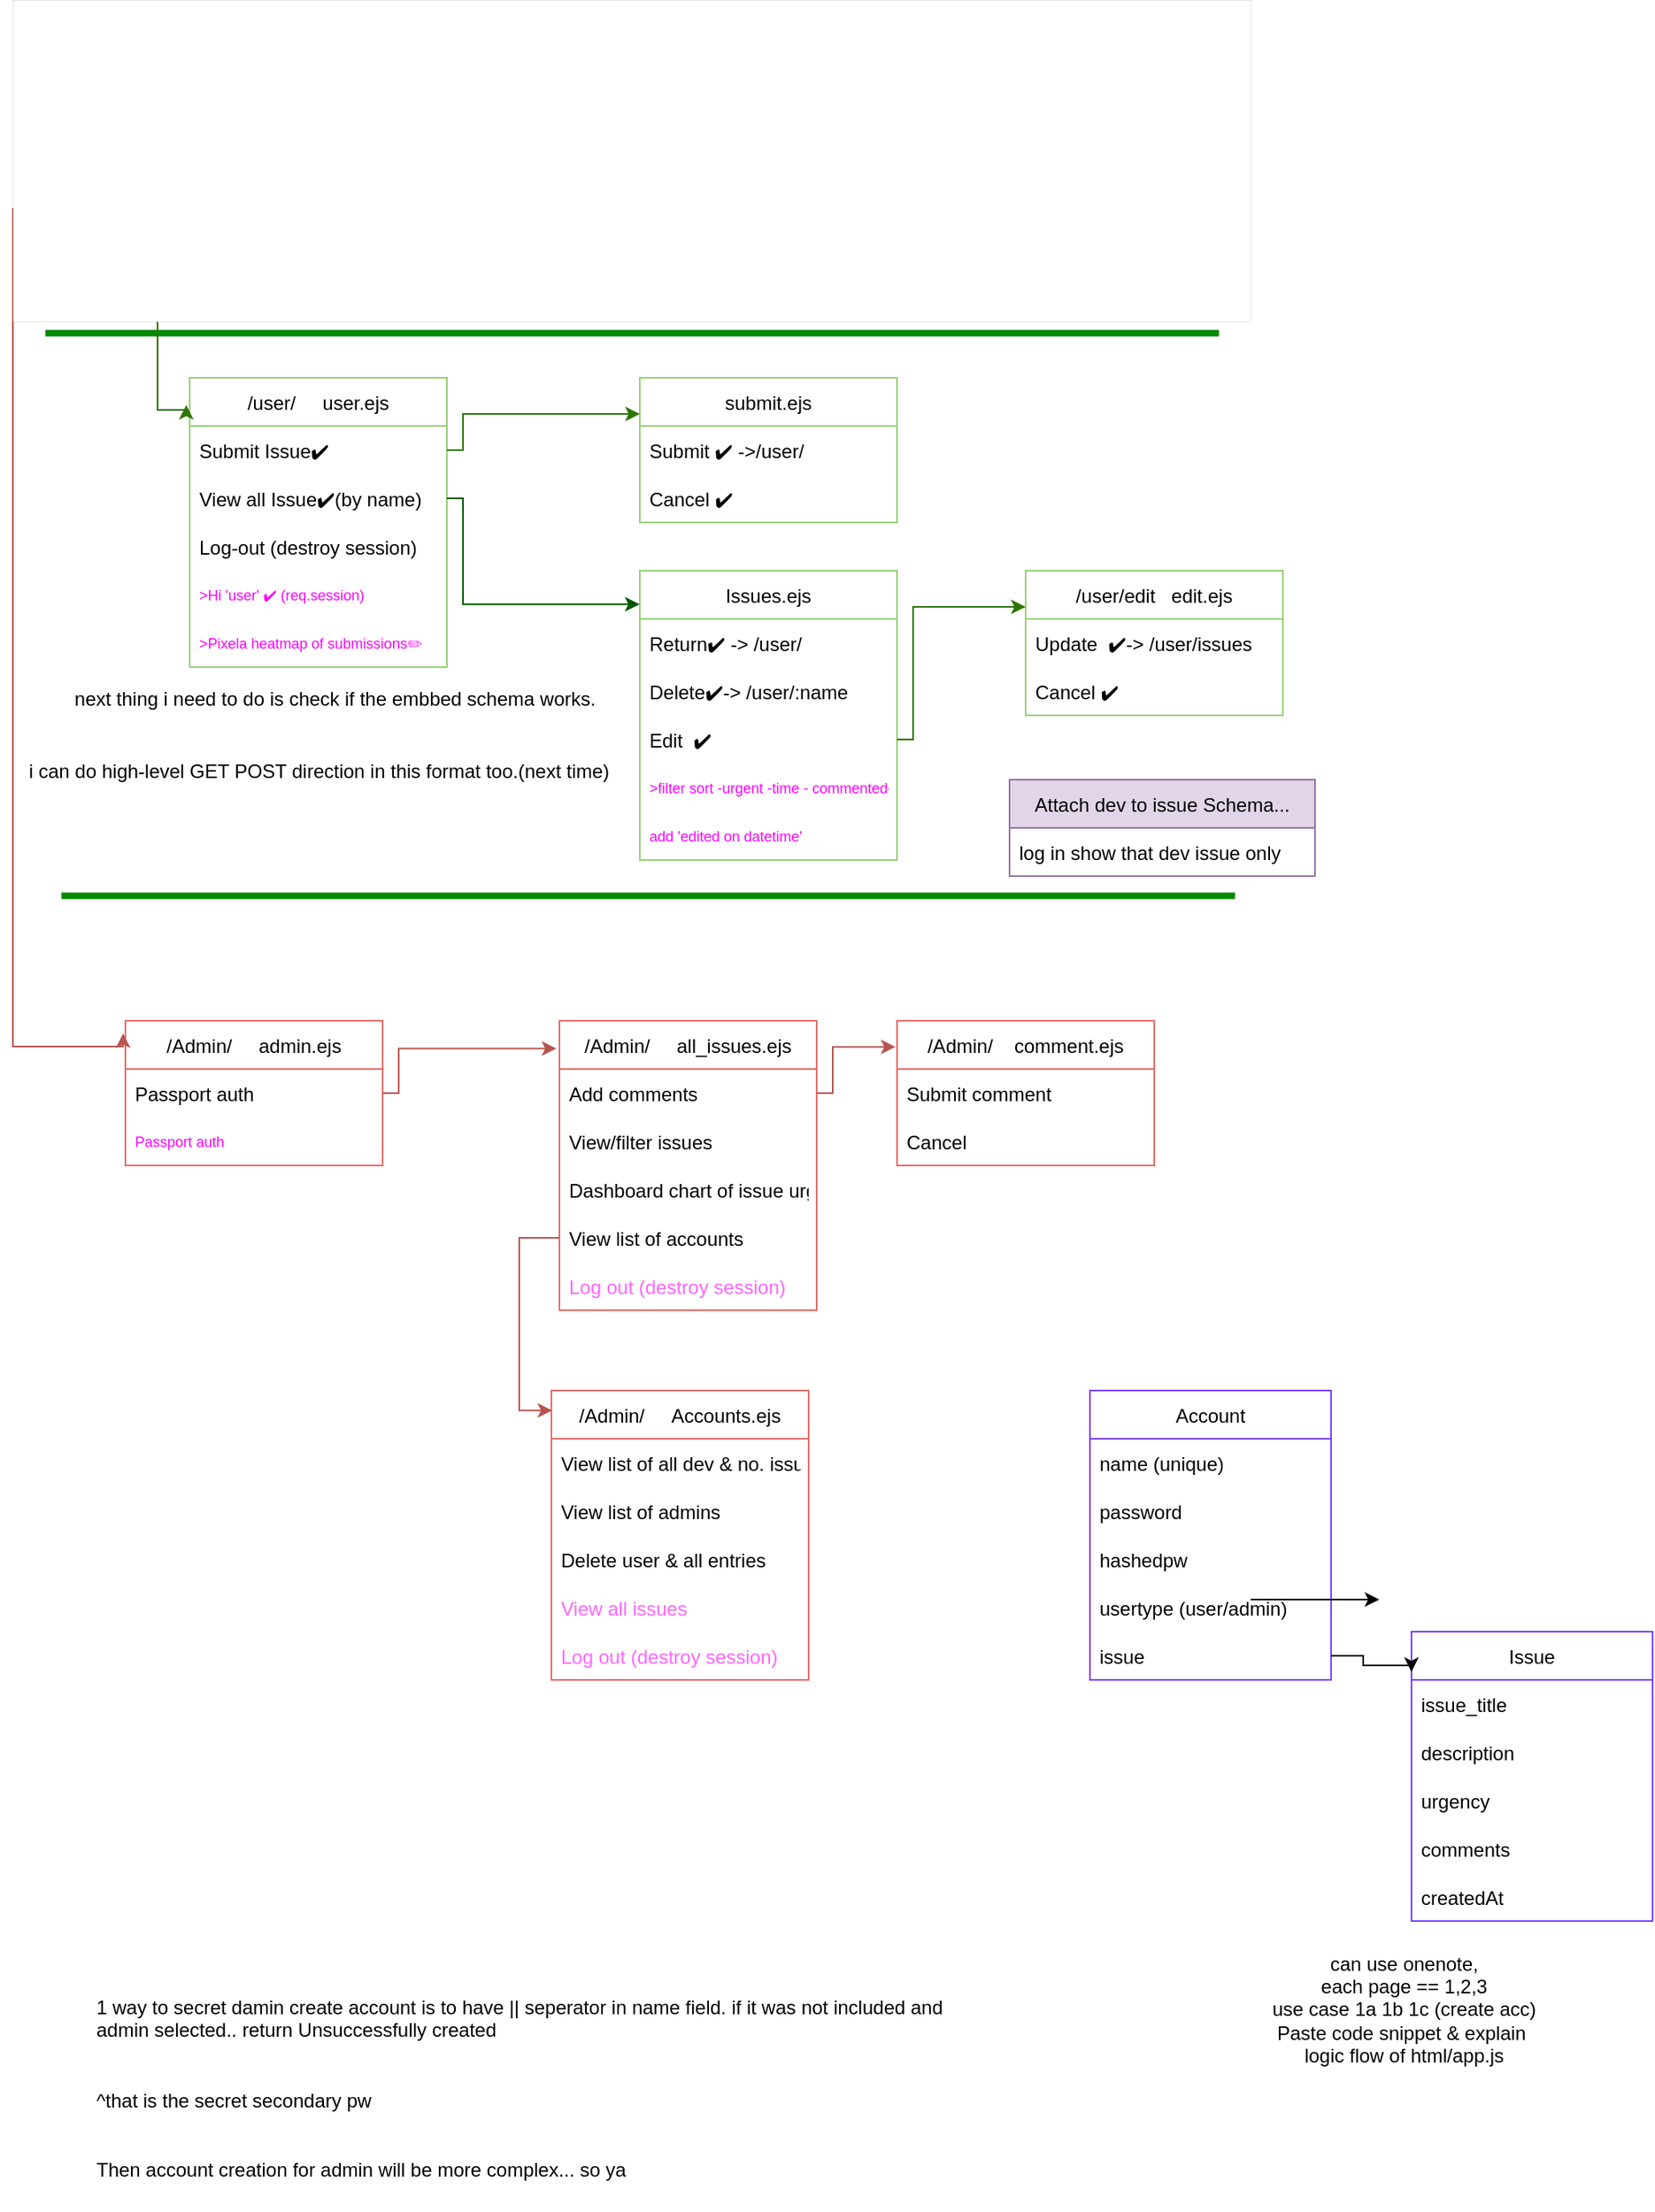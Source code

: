 <mxfile version="20.3.0" type="device"><diagram id="R2lEEEUBdFMjLlhIrx00" name="Page-1"><mxGraphModel dx="782" dy="577" grid="1" gridSize="10" guides="1" tooltips="1" connect="1" arrows="1" fold="1" page="1" pageScale="1" pageWidth="850" pageHeight="1100" math="0" shadow="0" extFonts="Permanent Marker^https://fonts.googleapis.com/css?family=Permanent+Marker"><root><mxCell id="0"/><mxCell id="1" parent="0"/><mxCell id="tC7iJIBW1x3KB_zGFb9R-15" value="" style="rounded=0;whiteSpace=wrap;html=1;strokeColor=#005700;fillColor=#008a00;fontColor=#ffffff;strokeWidth=0;fontSize=6;" parent="1" vertex="1"><mxGeometry x="30" y="290" width="730" height="4" as="geometry"/></mxCell><mxCell id="RmgINZtbn3nUXjw1pn9w-1" value="login.ejs" style="swimlane;fontStyle=0;childLayout=stackLayout;horizontal=1;startSize=30;horizontalStack=0;resizeParent=1;resizeParentMax=0;resizeLast=0;collapsible=1;marginBottom=0;strokeColor=#7B42FF;" parent="1" vertex="1"><mxGeometry x="120" y="140" width="140" height="120" as="geometry"/></mxCell><mxCell id="RmgINZtbn3nUXjw1pn9w-3" value="create account ✔️" style="text;strokeColor=none;fillColor=none;align=left;verticalAlign=middle;spacingLeft=4;spacingRight=4;overflow=hidden;points=[[0,0.5],[1,0.5]];portConstraint=eastwest;rotatable=0;" parent="RmgINZtbn3nUXjw1pn9w-1" vertex="1"><mxGeometry y="30" width="140" height="30" as="geometry"/></mxCell><mxCell id="RmgINZtbn3nUXjw1pn9w-2" value="log in ✔️" style="text;strokeColor=none;fillColor=none;align=left;verticalAlign=middle;spacingLeft=4;spacingRight=4;overflow=hidden;points=[[0,0.5],[1,0.5]];portConstraint=eastwest;rotatable=0;" parent="RmgINZtbn3nUXjw1pn9w-1" vertex="1"><mxGeometry y="60" width="140" height="30" as="geometry"/></mxCell><mxCell id="RmgINZtbn3nUXjw1pn9w-4" value="log in fail ✔️ (msg)" style="text;strokeColor=none;fillColor=none;align=left;verticalAlign=middle;spacingLeft=4;spacingRight=4;overflow=hidden;points=[[0,0.5],[1,0.5]];portConstraint=eastwest;rotatable=0;" parent="RmgINZtbn3nUXjw1pn9w-1" vertex="1"><mxGeometry y="90" width="140" height="30" as="geometry"/></mxCell><mxCell id="RmgINZtbn3nUXjw1pn9w-5" value="create.ejs" style="swimlane;fontStyle=0;childLayout=stackLayout;horizontal=1;startSize=30;horizontalStack=0;resizeParent=1;resizeParentMax=0;resizeLast=0;collapsible=1;marginBottom=0;strokeColor=#7B42FF;" parent="1" vertex="1"><mxGeometry x="400" y="140" width="150" height="90" as="geometry"/></mxCell><mxCell id="RmgINZtbn3nUXjw1pn9w-6" value="fail✔️ - user alr exist" style="text;strokeColor=none;fillColor=none;align=left;verticalAlign=middle;spacingLeft=4;spacingRight=4;overflow=hidden;points=[[0,0.5],[1,0.5]];portConstraint=eastwest;rotatable=0;" parent="RmgINZtbn3nUXjw1pn9w-5" vertex="1"><mxGeometry y="30" width="150" height="30" as="geometry"/></mxCell><mxCell id="RmgINZtbn3nUXjw1pn9w-7" value="success ✔️" style="text;strokeColor=none;fillColor=none;align=left;verticalAlign=middle;spacingLeft=4;spacingRight=4;overflow=hidden;points=[[0,0.5],[1,0.5]];portConstraint=eastwest;rotatable=0;" parent="RmgINZtbn3nUXjw1pn9w-5" vertex="1"><mxGeometry y="60" width="150" height="30" as="geometry"/></mxCell><mxCell id="tC7iJIBW1x3KB_zGFb9R-1" value="/user/     user.ejs" style="swimlane;fontStyle=0;childLayout=stackLayout;horizontal=1;startSize=30;horizontalStack=0;resizeParent=1;resizeParentMax=0;resizeLast=0;collapsible=1;marginBottom=0;strokeColor=#97D077;" parent="1" vertex="1"><mxGeometry x="120" y="320" width="160" height="180" as="geometry"/></mxCell><mxCell id="tC7iJIBW1x3KB_zGFb9R-2" value="Submit Issue✔️" style="text;strokeColor=none;fillColor=none;align=left;verticalAlign=middle;spacingLeft=4;spacingRight=4;overflow=hidden;points=[[0,0.5],[1,0.5]];portConstraint=eastwest;rotatable=0;" parent="tC7iJIBW1x3KB_zGFb9R-1" vertex="1"><mxGeometry y="30" width="160" height="30" as="geometry"/></mxCell><mxCell id="tC7iJIBW1x3KB_zGFb9R-3" value="View all Issue✔️(by name)" style="text;strokeColor=none;fillColor=none;align=left;verticalAlign=middle;spacingLeft=4;spacingRight=4;overflow=hidden;points=[[0,0.5],[1,0.5]];portConstraint=eastwest;rotatable=0;" parent="tC7iJIBW1x3KB_zGFb9R-1" vertex="1"><mxGeometry y="60" width="160" height="30" as="geometry"/></mxCell><mxCell id="TCaod2S4drf3T9YQZfyP-1" value="Log-out (destroy session)" style="text;strokeColor=none;fillColor=none;align=left;verticalAlign=middle;spacingLeft=4;spacingRight=4;overflow=hidden;points=[[0,0.5],[1,0.5]];portConstraint=eastwest;rotatable=0;" parent="tC7iJIBW1x3KB_zGFb9R-1" vertex="1"><mxGeometry y="90" width="160" height="30" as="geometry"/></mxCell><mxCell id="z8o4dJlNFnEQMntp5vHC-10" value="&gt;Hi 'user' ✔️ (req.session)" style="text;strokeColor=none;fillColor=none;align=left;verticalAlign=middle;spacingLeft=4;spacingRight=4;overflow=hidden;points=[[0,0.5],[1,0.5]];portConstraint=eastwest;rotatable=0;fontSize=9;fontColor=#FF00FF;" parent="tC7iJIBW1x3KB_zGFb9R-1" vertex="1"><mxGeometry y="120" width="160" height="30" as="geometry"/></mxCell><mxCell id="tC7iJIBW1x3KB_zGFb9R-17" value="&gt;Pixela heatmap of submissions✏️" style="text;strokeColor=none;fillColor=none;align=left;verticalAlign=middle;spacingLeft=4;spacingRight=4;overflow=hidden;points=[[0,0.5],[1,0.5]];portConstraint=eastwest;rotatable=0;fontSize=9;fontColor=#FF00FF;" parent="tC7iJIBW1x3KB_zGFb9R-1" vertex="1"><mxGeometry y="150" width="160" height="30" as="geometry"/></mxCell><mxCell id="tC7iJIBW1x3KB_zGFb9R-11" style="edgeStyle=orthogonalEdgeStyle;rounded=0;orthogonalLoop=1;jettySize=auto;html=1;entryX=1;entryY=0.5;entryDx=0;entryDy=0;fontColor=#7B42FF;fillColor=#dae8fc;strokeColor=#6c8ebf;" parent="1" source="RmgINZtbn3nUXjw1pn9w-7" target="RmgINZtbn3nUXjw1pn9w-2" edge="1"><mxGeometry relative="1" as="geometry"/></mxCell><mxCell id="tC7iJIBW1x3KB_zGFb9R-13" style="edgeStyle=orthogonalEdgeStyle;rounded=0;orthogonalLoop=1;jettySize=auto;html=1;entryX=0;entryY=0.25;entryDx=0;entryDy=0;fontColor=#7B42FF;fillColor=#dae8fc;strokeColor=#6c8ebf;" parent="1" source="RmgINZtbn3nUXjw1pn9w-3" target="RmgINZtbn3nUXjw1pn9w-5" edge="1"><mxGeometry relative="1" as="geometry"><Array as="points"><mxPoint x="260" y="185"/><mxPoint x="260" y="163"/></Array></mxGeometry></mxCell><mxCell id="tC7iJIBW1x3KB_zGFb9R-14" style="edgeStyle=orthogonalEdgeStyle;rounded=0;orthogonalLoop=1;jettySize=auto;html=1;entryX=-0.013;entryY=0.094;entryDx=0;entryDy=0;entryPerimeter=0;fontColor=#7B42FF;fillColor=#60a917;strokeColor=#2D7600;" parent="1" source="RmgINZtbn3nUXjw1pn9w-2" target="tC7iJIBW1x3KB_zGFb9R-1" edge="1"><mxGeometry relative="1" as="geometry"><Array as="points"><mxPoint x="100" y="215"/><mxPoint x="100" y="340"/><mxPoint x="118" y="340"/></Array></mxGeometry></mxCell><mxCell id="tC7iJIBW1x3KB_zGFb9R-27" value="submit.ejs" style="swimlane;fontStyle=0;childLayout=stackLayout;horizontal=1;startSize=30;horizontalStack=0;resizeParent=1;resizeParentMax=0;resizeLast=0;collapsible=1;marginBottom=0;strokeColor=#97D077;" parent="1" vertex="1"><mxGeometry x="400" y="320" width="160" height="90" as="geometry"/></mxCell><mxCell id="tC7iJIBW1x3KB_zGFb9R-28" value="Submit ✔️ -&gt;/user/" style="text;strokeColor=none;fillColor=none;align=left;verticalAlign=middle;spacingLeft=4;spacingRight=4;overflow=hidden;points=[[0,0.5],[1,0.5]];portConstraint=eastwest;rotatable=0;" parent="tC7iJIBW1x3KB_zGFb9R-27" vertex="1"><mxGeometry y="30" width="160" height="30" as="geometry"/></mxCell><mxCell id="tC7iJIBW1x3KB_zGFb9R-29" value="Cancel ✔️" style="text;strokeColor=none;fillColor=none;align=left;verticalAlign=middle;spacingLeft=4;spacingRight=4;overflow=hidden;points=[[0,0.5],[1,0.5]];portConstraint=eastwest;rotatable=0;" parent="tC7iJIBW1x3KB_zGFb9R-27" vertex="1"><mxGeometry y="60" width="160" height="30" as="geometry"/></mxCell><mxCell id="tC7iJIBW1x3KB_zGFb9R-32" style="edgeStyle=orthogonalEdgeStyle;rounded=0;orthogonalLoop=1;jettySize=auto;html=1;entryX=0;entryY=0.25;entryDx=0;entryDy=0;fontSize=9;fontColor=#FF00FF;fillColor=#60a917;strokeColor=#2D7600;" parent="1" source="tC7iJIBW1x3KB_zGFb9R-2" target="tC7iJIBW1x3KB_zGFb9R-27" edge="1"><mxGeometry relative="1" as="geometry"><Array as="points"><mxPoint x="290" y="365"/><mxPoint x="290" y="343"/></Array></mxGeometry></mxCell><mxCell id="tC7iJIBW1x3KB_zGFb9R-33" value="Issues.ejs" style="swimlane;fontStyle=0;childLayout=stackLayout;horizontal=1;startSize=30;horizontalStack=0;resizeParent=1;resizeParentMax=0;resizeLast=0;collapsible=1;marginBottom=0;strokeColor=#97D077;" parent="1" vertex="1"><mxGeometry x="400" y="440" width="160" height="180" as="geometry"/></mxCell><mxCell id="tC7iJIBW1x3KB_zGFb9R-34" value="Return✔️ -&gt; /user/" style="text;strokeColor=none;fillColor=none;align=left;verticalAlign=middle;spacingLeft=4;spacingRight=4;overflow=hidden;points=[[0,0.5],[1,0.5]];portConstraint=eastwest;rotatable=0;" parent="tC7iJIBW1x3KB_zGFb9R-33" vertex="1"><mxGeometry y="30" width="160" height="30" as="geometry"/></mxCell><mxCell id="tC7iJIBW1x3KB_zGFb9R-35" value="Delete✔️-&gt; /user/:name" style="text;strokeColor=none;fillColor=none;align=left;verticalAlign=middle;spacingLeft=4;spacingRight=4;overflow=hidden;points=[[0,0.5],[1,0.5]];portConstraint=eastwest;rotatable=0;" parent="tC7iJIBW1x3KB_zGFb9R-33" vertex="1"><mxGeometry y="60" width="160" height="30" as="geometry"/></mxCell><mxCell id="tC7iJIBW1x3KB_zGFb9R-44" value="Edit  ✔️" style="text;strokeColor=none;fillColor=none;align=left;verticalAlign=middle;spacingLeft=4;spacingRight=4;overflow=hidden;points=[[0,0.5],[1,0.5]];portConstraint=eastwest;rotatable=0;" parent="tC7iJIBW1x3KB_zGFb9R-33" vertex="1"><mxGeometry y="90" width="160" height="30" as="geometry"/></mxCell><mxCell id="tC7iJIBW1x3KB_zGFb9R-37" value="&gt;filter sort -urgent -time - commented-" style="text;strokeColor=none;fillColor=none;align=left;verticalAlign=middle;spacingLeft=4;spacingRight=4;overflow=hidden;points=[[0,0.5],[1,0.5]];portConstraint=eastwest;rotatable=0;fontSize=9;fontColor=#FF00FF;" parent="tC7iJIBW1x3KB_zGFb9R-33" vertex="1"><mxGeometry y="120" width="160" height="30" as="geometry"/></mxCell><mxCell id="LRPgW-1NyukEzgB5AZ6o-1" value="add 'edited on datetime'" style="text;strokeColor=none;fillColor=none;align=left;verticalAlign=middle;spacingLeft=4;spacingRight=4;overflow=hidden;points=[[0,0.5],[1,0.5]];portConstraint=eastwest;rotatable=0;fontSize=9;fontColor=#FF00FF;" parent="tC7iJIBW1x3KB_zGFb9R-33" vertex="1"><mxGeometry y="150" width="160" height="30" as="geometry"/></mxCell><mxCell id="tC7iJIBW1x3KB_zGFb9R-45" value="/Admin/     admin.ejs" style="swimlane;fontStyle=0;childLayout=stackLayout;horizontal=1;startSize=30;horizontalStack=0;resizeParent=1;resizeParentMax=0;resizeLast=0;collapsible=1;marginBottom=0;strokeColor=#EA6B66;" parent="1" vertex="1"><mxGeometry x="80" y="720" width="160" height="90" as="geometry"/></mxCell><mxCell id="rnIIQgCYvw1wxwPWGgZv-8" value="Passport auth" style="text;strokeColor=none;fillColor=none;align=left;verticalAlign=middle;spacingLeft=4;spacingRight=4;overflow=hidden;points=[[0,0.5],[1,0.5]];portConstraint=eastwest;rotatable=0;" parent="tC7iJIBW1x3KB_zGFb9R-45" vertex="1"><mxGeometry y="30" width="160" height="30" as="geometry"/></mxCell><mxCell id="z8o4dJlNFnEQMntp5vHC-25" value="Passport auth" style="text;strokeColor=none;fillColor=none;align=left;verticalAlign=middle;spacingLeft=4;spacingRight=4;overflow=hidden;points=[[0,0.5],[1,0.5]];portConstraint=eastwest;rotatable=0;fontSize=9;fontColor=#FF00FF;" parent="tC7iJIBW1x3KB_zGFb9R-45" vertex="1"><mxGeometry y="60" width="160" height="30" as="geometry"/></mxCell><mxCell id="tC7iJIBW1x3KB_zGFb9R-59" value="/user/edit   edit.ejs" style="swimlane;fontStyle=0;childLayout=stackLayout;horizontal=1;startSize=30;horizontalStack=0;resizeParent=1;resizeParentMax=0;resizeLast=0;collapsible=1;marginBottom=0;strokeColor=#97D077;" parent="1" vertex="1"><mxGeometry x="640" y="440" width="160" height="90" as="geometry"/></mxCell><mxCell id="tC7iJIBW1x3KB_zGFb9R-60" value="Update  ✔️-&gt; /user/issues" style="text;strokeColor=none;fillColor=none;align=left;verticalAlign=middle;spacingLeft=4;spacingRight=4;overflow=hidden;points=[[0,0.5],[1,0.5]];portConstraint=eastwest;rotatable=0;" parent="tC7iJIBW1x3KB_zGFb9R-59" vertex="1"><mxGeometry y="30" width="160" height="30" as="geometry"/></mxCell><mxCell id="tC7iJIBW1x3KB_zGFb9R-61" value="Cancel ✔️" style="text;strokeColor=none;fillColor=none;align=left;verticalAlign=middle;spacingLeft=4;spacingRight=4;overflow=hidden;points=[[0,0.5],[1,0.5]];portConstraint=eastwest;rotatable=0;" parent="tC7iJIBW1x3KB_zGFb9R-59" vertex="1"><mxGeometry y="60" width="160" height="30" as="geometry"/></mxCell><mxCell id="tC7iJIBW1x3KB_zGFb9R-64" value="" style="edgeStyle=orthogonalEdgeStyle;rounded=0;orthogonalLoop=1;jettySize=auto;html=1;fontSize=9;fontColor=#FF00FF;entryX=0;entryY=0.25;entryDx=0;entryDy=0;fillColor=#60a917;strokeColor=#2D7600;" parent="1" source="tC7iJIBW1x3KB_zGFb9R-44" target="tC7iJIBW1x3KB_zGFb9R-59" edge="1"><mxGeometry relative="1" as="geometry"><Array as="points"><mxPoint x="570" y="545"/><mxPoint x="570" y="463"/></Array></mxGeometry></mxCell><mxCell id="tC7iJIBW1x3KB_zGFb9R-67" value="" style="rounded=0;whiteSpace=wrap;html=1;strokeColor=#005700;fillColor=#008a00;fontColor=#ffffff;strokeWidth=0;fontSize=6;" parent="1" vertex="1"><mxGeometry x="40" y="640" width="730" height="4" as="geometry"/></mxCell><mxCell id="tC7iJIBW1x3KB_zGFb9R-68" value="Account" style="swimlane;fontStyle=0;childLayout=stackLayout;horizontal=1;startSize=30;horizontalStack=0;resizeParent=1;resizeParentMax=0;resizeLast=0;collapsible=1;marginBottom=0;strokeColor=#7B42FF;" parent="1" vertex="1"><mxGeometry x="680" y="950" width="150" height="180" as="geometry"/></mxCell><mxCell id="tC7iJIBW1x3KB_zGFb9R-69" value="name (unique)" style="text;strokeColor=none;fillColor=none;align=left;verticalAlign=middle;spacingLeft=4;spacingRight=4;overflow=hidden;points=[[0,0.5],[1,0.5]];portConstraint=eastwest;rotatable=0;" parent="tC7iJIBW1x3KB_zGFb9R-68" vertex="1"><mxGeometry y="30" width="150" height="30" as="geometry"/></mxCell><mxCell id="tC7iJIBW1x3KB_zGFb9R-70" value="password" style="text;strokeColor=none;fillColor=none;align=left;verticalAlign=middle;spacingLeft=4;spacingRight=4;overflow=hidden;points=[[0,0.5],[1,0.5]];portConstraint=eastwest;rotatable=0;" parent="tC7iJIBW1x3KB_zGFb9R-68" vertex="1"><mxGeometry y="60" width="150" height="30" as="geometry"/></mxCell><mxCell id="tC7iJIBW1x3KB_zGFb9R-74" value="hashedpw" style="text;strokeColor=none;fillColor=none;align=left;verticalAlign=middle;spacingLeft=4;spacingRight=4;overflow=hidden;points=[[0,0.5],[1,0.5]];portConstraint=eastwest;rotatable=0;" parent="tC7iJIBW1x3KB_zGFb9R-68" vertex="1"><mxGeometry y="90" width="150" height="30" as="geometry"/></mxCell><mxCell id="tC7iJIBW1x3KB_zGFb9R-75" value="usertype (user/admin)" style="text;strokeColor=none;fillColor=none;align=left;verticalAlign=middle;spacingLeft=4;spacingRight=4;overflow=hidden;points=[[0,0.5],[1,0.5]];portConstraint=eastwest;rotatable=0;" parent="tC7iJIBW1x3KB_zGFb9R-68" vertex="1"><mxGeometry y="120" width="150" height="30" as="geometry"/></mxCell><mxCell id="tC7iJIBW1x3KB_zGFb9R-76" value="issue" style="text;strokeColor=none;fillColor=none;align=left;verticalAlign=middle;spacingLeft=4;spacingRight=4;overflow=hidden;points=[[0,0.5],[1,0.5]];portConstraint=eastwest;rotatable=0;" parent="tC7iJIBW1x3KB_zGFb9R-68" vertex="1"><mxGeometry y="150" width="150" height="30" as="geometry"/></mxCell><mxCell id="tC7iJIBW1x3KB_zGFb9R-77" value="Issue" style="swimlane;fontStyle=0;childLayout=stackLayout;horizontal=1;startSize=30;horizontalStack=0;resizeParent=1;resizeParentMax=0;resizeLast=0;collapsible=1;marginBottom=0;strokeColor=#7B42FF;" parent="1" vertex="1"><mxGeometry x="880" y="1100" width="150" height="180" as="geometry"/></mxCell><mxCell id="tC7iJIBW1x3KB_zGFb9R-78" value="issue_title" style="text;strokeColor=none;fillColor=none;align=left;verticalAlign=middle;spacingLeft=4;spacingRight=4;overflow=hidden;points=[[0,0.5],[1,0.5]];portConstraint=eastwest;rotatable=0;" parent="tC7iJIBW1x3KB_zGFb9R-77" vertex="1"><mxGeometry y="30" width="150" height="30" as="geometry"/></mxCell><mxCell id="tC7iJIBW1x3KB_zGFb9R-79" value="description" style="text;strokeColor=none;fillColor=none;align=left;verticalAlign=middle;spacingLeft=4;spacingRight=4;overflow=hidden;points=[[0,0.5],[1,0.5]];portConstraint=eastwest;rotatable=0;" parent="tC7iJIBW1x3KB_zGFb9R-77" vertex="1"><mxGeometry y="60" width="150" height="30" as="geometry"/></mxCell><mxCell id="tC7iJIBW1x3KB_zGFb9R-80" value="urgency" style="text;strokeColor=none;fillColor=none;align=left;verticalAlign=middle;spacingLeft=4;spacingRight=4;overflow=hidden;points=[[0,0.5],[1,0.5]];portConstraint=eastwest;rotatable=0;" parent="tC7iJIBW1x3KB_zGFb9R-77" vertex="1"><mxGeometry y="90" width="150" height="30" as="geometry"/></mxCell><mxCell id="tC7iJIBW1x3KB_zGFb9R-81" value="comments" style="text;strokeColor=none;fillColor=none;align=left;verticalAlign=middle;spacingLeft=4;spacingRight=4;overflow=hidden;points=[[0,0.5],[1,0.5]];portConstraint=eastwest;rotatable=0;" parent="tC7iJIBW1x3KB_zGFb9R-77" vertex="1"><mxGeometry y="120" width="150" height="30" as="geometry"/></mxCell><mxCell id="EhKgguKLFE1bhmALet7a-1" value="createdAt" style="text;strokeColor=none;fillColor=none;align=left;verticalAlign=middle;spacingLeft=4;spacingRight=4;overflow=hidden;points=[[0,0.5],[1,0.5]];portConstraint=eastwest;rotatable=0;" parent="tC7iJIBW1x3KB_zGFb9R-77" vertex="1"><mxGeometry y="150" width="150" height="30" as="geometry"/></mxCell><mxCell id="q0xPs9R4kizhFeFIL8ur-2" style="edgeStyle=orthogonalEdgeStyle;rounded=0;orthogonalLoop=1;jettySize=auto;html=1;entryX=0;entryY=0.139;entryDx=0;entryDy=0;entryPerimeter=0;" parent="1" source="tC7iJIBW1x3KB_zGFb9R-76" target="tC7iJIBW1x3KB_zGFb9R-77" edge="1"><mxGeometry relative="1" as="geometry"><Array as="points"><mxPoint x="850" y="1115"/><mxPoint x="850" y="1121"/></Array></mxGeometry></mxCell><mxCell id="WzcU-uh11IO7vtdxJM4Q-1" value="next thing i need to do is check if the embbed schema works.&lt;br&gt;" style="text;html=1;align=center;verticalAlign=middle;resizable=0;points=[];autosize=1;strokeColor=none;fillColor=none;" parent="1" vertex="1"><mxGeometry x="35" y="505" width="350" height="30" as="geometry"/></mxCell><mxCell id="RRKRxD79QHrMEUw4RwLn-1" value="i can do high-level GET POST direction in this format too.(next time)" style="text;html=1;align=center;verticalAlign=middle;resizable=0;points=[];autosize=1;strokeColor=none;fillColor=none;" parent="1" vertex="1"><mxGeometry x="10" y="550" width="380" height="30" as="geometry"/></mxCell><mxCell id="yK1lWY-HmFZY7MGuLHwW-1" value="" style="edgeStyle=none;orthogonalLoop=1;jettySize=auto;html=1;rounded=0;" parent="1" edge="1"><mxGeometry width="80" relative="1" as="geometry"><mxPoint x="780" y="1080" as="sourcePoint"/><mxPoint x="860" y="1080" as="targetPoint"/><Array as="points"/></mxGeometry></mxCell><mxCell id="yK1lWY-HmFZY7MGuLHwW-2" value="can use onenote,&lt;br&gt;each page == 1,2,3&lt;br&gt;use case 1a 1b 1c (create acc)&lt;br&gt;Paste code snippet &amp;amp; explain&amp;nbsp;&lt;br&gt;logic flow of html/app.js" style="text;html=1;align=center;verticalAlign=middle;resizable=0;points=[];autosize=1;strokeColor=none;fillColor=none;" parent="1" vertex="1"><mxGeometry x="780" y="1290" width="190" height="90" as="geometry"/></mxCell><mxCell id="z8o4dJlNFnEQMntp5vHC-9" style="edgeStyle=orthogonalEdgeStyle;rounded=0;orthogonalLoop=1;jettySize=auto;html=1;entryX=-0.009;entryY=0.087;entryDx=0;entryDy=0;entryPerimeter=0;fillColor=#f8cecc;strokeColor=#b85450;" parent="1" source="RmgINZtbn3nUXjw1pn9w-2" target="tC7iJIBW1x3KB_zGFb9R-45" edge="1"><mxGeometry relative="1" as="geometry"><Array as="points"><mxPoint x="10" y="215"/><mxPoint x="10" y="736"/></Array></mxGeometry></mxCell><mxCell id="z8o4dJlNFnEQMntp5vHC-1" value="Attach dev to issue Schema..." style="swimlane;fontStyle=0;childLayout=stackLayout;horizontal=1;startSize=30;horizontalStack=0;resizeParent=1;resizeParentMax=0;resizeLast=0;collapsible=1;marginBottom=0;strokeColor=#9673a6;fillColor=#e1d5e7;" parent="1" vertex="1"><mxGeometry x="630" y="570" width="190" height="60" as="geometry"/></mxCell><mxCell id="z8o4dJlNFnEQMntp5vHC-8" value="log in show that dev issue only" style="text;strokeColor=none;fillColor=none;align=left;verticalAlign=middle;spacingLeft=4;spacingRight=4;overflow=hidden;points=[[0,0.5],[1,0.5]];portConstraint=eastwest;rotatable=0;" parent="z8o4dJlNFnEQMntp5vHC-1" vertex="1"><mxGeometry y="30" width="190" height="30" as="geometry"/></mxCell><mxCell id="z8o4dJlNFnEQMntp5vHC-11" value="" style="rounded=0;whiteSpace=wrap;html=1;strokeWidth=0;fontSize=6;fontColor=#7B42FF;" parent="1" vertex="1"><mxGeometry x="10" y="85" width="770" height="200" as="geometry"/></mxCell><mxCell id="z8o4dJlNFnEQMntp5vHC-12" value="/Admin/     Accounts.ejs" style="swimlane;fontStyle=0;childLayout=stackLayout;horizontal=1;startSize=30;horizontalStack=0;resizeParent=1;resizeParentMax=0;resizeLast=0;collapsible=1;marginBottom=0;strokeColor=#EA6B66;" parent="1" vertex="1"><mxGeometry x="345" y="950" width="160" height="180" as="geometry"/></mxCell><mxCell id="z8o4dJlNFnEQMntp5vHC-16" value="View list of all dev &amp; no. issues submitted" style="text;strokeColor=none;fillColor=none;align=left;verticalAlign=middle;spacingLeft=4;spacingRight=4;overflow=hidden;points=[[0,0.5],[1,0.5]];portConstraint=eastwest;rotatable=0;" parent="z8o4dJlNFnEQMntp5vHC-12" vertex="1"><mxGeometry y="30" width="160" height="30" as="geometry"/></mxCell><mxCell id="z8o4dJlNFnEQMntp5vHC-17" value="View list of admins" style="text;strokeColor=none;fillColor=none;align=left;verticalAlign=middle;spacingLeft=4;spacingRight=4;overflow=hidden;points=[[0,0.5],[1,0.5]];portConstraint=eastwest;rotatable=0;" parent="z8o4dJlNFnEQMntp5vHC-12" vertex="1"><mxGeometry y="60" width="160" height="30" as="geometry"/></mxCell><mxCell id="rnIIQgCYvw1wxwPWGgZv-7" value="Delete user &amp; all entries" style="text;strokeColor=none;fillColor=none;align=left;verticalAlign=middle;spacingLeft=4;spacingRight=4;overflow=hidden;points=[[0,0.5],[1,0.5]];portConstraint=eastwest;rotatable=0;" parent="z8o4dJlNFnEQMntp5vHC-12" vertex="1"><mxGeometry y="90" width="160" height="30" as="geometry"/></mxCell><mxCell id="rnIIQgCYvw1wxwPWGgZv-13" value="View all issues" style="text;strokeColor=none;fillColor=none;align=left;verticalAlign=middle;spacingLeft=4;spacingRight=4;overflow=hidden;points=[[0,0.5],[1,0.5]];portConstraint=eastwest;rotatable=0;fontColor=#FF66FF;" parent="z8o4dJlNFnEQMntp5vHC-12" vertex="1"><mxGeometry y="120" width="160" height="30" as="geometry"/></mxCell><mxCell id="rnIIQgCYvw1wxwPWGgZv-15" value="Log out (destroy session)" style="text;strokeColor=none;fillColor=none;align=left;verticalAlign=middle;spacingLeft=4;spacingRight=4;overflow=hidden;points=[[0,0.5],[1,0.5]];portConstraint=eastwest;rotatable=0;fontColor=#FF66FF;" parent="z8o4dJlNFnEQMntp5vHC-12" vertex="1"><mxGeometry y="150" width="160" height="30" as="geometry"/></mxCell><mxCell id="rnIIQgCYvw1wxwPWGgZv-1" value="/Admin/     all_issues.ejs" style="swimlane;fontStyle=0;childLayout=stackLayout;horizontal=1;startSize=30;horizontalStack=0;resizeParent=1;resizeParentMax=0;resizeLast=0;collapsible=1;marginBottom=0;strokeColor=#EA6B66;" parent="1" vertex="1"><mxGeometry x="350" y="720" width="160" height="180" as="geometry"/></mxCell><mxCell id="rnIIQgCYvw1wxwPWGgZv-2" value="Add comments" style="text;strokeColor=none;fillColor=none;align=left;verticalAlign=middle;spacingLeft=4;spacingRight=4;overflow=hidden;points=[[0,0.5],[1,0.5]];portConstraint=eastwest;rotatable=0;" parent="rnIIQgCYvw1wxwPWGgZv-1" vertex="1"><mxGeometry y="30" width="160" height="30" as="geometry"/></mxCell><mxCell id="rnIIQgCYvw1wxwPWGgZv-3" value="View/filter issues" style="text;strokeColor=none;fillColor=none;align=left;verticalAlign=middle;spacingLeft=4;spacingRight=4;overflow=hidden;points=[[0,0.5],[1,0.5]];portConstraint=eastwest;rotatable=0;" parent="rnIIQgCYvw1wxwPWGgZv-1" vertex="1"><mxGeometry y="60" width="160" height="30" as="geometry"/></mxCell><mxCell id="rnIIQgCYvw1wxwPWGgZv-4" value="Dashboard chart of issue urgency" style="text;strokeColor=none;fillColor=none;align=left;verticalAlign=middle;spacingLeft=4;spacingRight=4;overflow=hidden;points=[[0,0.5],[1,0.5]];portConstraint=eastwest;rotatable=0;" parent="rnIIQgCYvw1wxwPWGgZv-1" vertex="1"><mxGeometry y="90" width="160" height="30" as="geometry"/></mxCell><mxCell id="rnIIQgCYvw1wxwPWGgZv-11" value="View list of accounts" style="text;strokeColor=none;fillColor=none;align=left;verticalAlign=middle;spacingLeft=4;spacingRight=4;overflow=hidden;points=[[0,0.5],[1,0.5]];portConstraint=eastwest;rotatable=0;fontColor=#000000;" parent="rnIIQgCYvw1wxwPWGgZv-1" vertex="1"><mxGeometry y="120" width="160" height="30" as="geometry"/></mxCell><mxCell id="rnIIQgCYvw1wxwPWGgZv-14" value="Log out (destroy session)" style="text;strokeColor=none;fillColor=none;align=left;verticalAlign=middle;spacingLeft=4;spacingRight=4;overflow=hidden;points=[[0,0.5],[1,0.5]];portConstraint=eastwest;rotatable=0;fontColor=#FF66FF;" parent="rnIIQgCYvw1wxwPWGgZv-1" vertex="1"><mxGeometry y="150" width="160" height="30" as="geometry"/></mxCell><mxCell id="rnIIQgCYvw1wxwPWGgZv-21" value="/Admin/    comment.ejs" style="swimlane;fontStyle=0;childLayout=stackLayout;horizontal=1;startSize=30;horizontalStack=0;resizeParent=1;resizeParentMax=0;resizeLast=0;collapsible=1;marginBottom=0;strokeColor=#EA6B66;" parent="1" vertex="1"><mxGeometry x="560" y="720" width="160" height="90" as="geometry"/></mxCell><mxCell id="rnIIQgCYvw1wxwPWGgZv-22" value="Submit comment" style="text;strokeColor=none;fillColor=none;align=left;verticalAlign=middle;spacingLeft=4;spacingRight=4;overflow=hidden;points=[[0,0.5],[1,0.5]];portConstraint=eastwest;rotatable=0;" parent="rnIIQgCYvw1wxwPWGgZv-21" vertex="1"><mxGeometry y="30" width="160" height="30" as="geometry"/></mxCell><mxCell id="rnIIQgCYvw1wxwPWGgZv-25" value="Cancel" style="text;strokeColor=none;fillColor=none;align=left;verticalAlign=middle;spacingLeft=4;spacingRight=4;overflow=hidden;points=[[0,0.5],[1,0.5]];portConstraint=eastwest;rotatable=0;" parent="rnIIQgCYvw1wxwPWGgZv-21" vertex="1"><mxGeometry y="60" width="160" height="30" as="geometry"/></mxCell><mxCell id="rnIIQgCYvw1wxwPWGgZv-24" style="edgeStyle=orthogonalEdgeStyle;rounded=0;orthogonalLoop=1;jettySize=auto;html=1;entryX=-0.006;entryY=0.18;entryDx=0;entryDy=0;entryPerimeter=0;fontColor=#FF66FF;fillColor=#f8cecc;strokeColor=#b85450;" parent="1" source="rnIIQgCYvw1wxwPWGgZv-2" target="rnIIQgCYvw1wxwPWGgZv-21" edge="1"><mxGeometry relative="1" as="geometry"><Array as="points"><mxPoint x="520" y="765"/><mxPoint x="520" y="736"/></Array></mxGeometry></mxCell><mxCell id="rnIIQgCYvw1wxwPWGgZv-26" style="edgeStyle=orthogonalEdgeStyle;rounded=0;orthogonalLoop=1;jettySize=auto;html=1;entryX=-0.012;entryY=0.096;entryDx=0;entryDy=0;entryPerimeter=0;fontColor=#FF66FF;fillColor=#f8cecc;strokeColor=#b85450;" parent="1" source="rnIIQgCYvw1wxwPWGgZv-8" target="rnIIQgCYvw1wxwPWGgZv-1" edge="1"><mxGeometry relative="1" as="geometry"><Array as="points"><mxPoint x="250" y="765"/><mxPoint x="250" y="737"/></Array></mxGeometry></mxCell><mxCell id="rnIIQgCYvw1wxwPWGgZv-27" style="edgeStyle=orthogonalEdgeStyle;rounded=0;orthogonalLoop=1;jettySize=auto;html=1;entryX=-0.001;entryY=0.116;entryDx=0;entryDy=0;entryPerimeter=0;fontColor=#FF66FF;strokeColor=#005700;fillColor=#008a00;" parent="1" source="tC7iJIBW1x3KB_zGFb9R-3" target="tC7iJIBW1x3KB_zGFb9R-33" edge="1"><mxGeometry relative="1" as="geometry"><Array as="points"><mxPoint x="290" y="395"/><mxPoint x="290" y="461"/></Array></mxGeometry></mxCell><mxCell id="rnIIQgCYvw1wxwPWGgZv-28" style="edgeStyle=orthogonalEdgeStyle;rounded=0;orthogonalLoop=1;jettySize=auto;html=1;strokeColor=#b85450;fontColor=#FF66FF;entryX=0.003;entryY=0.069;entryDx=0;entryDy=0;entryPerimeter=0;fillColor=#f8cecc;" parent="1" source="rnIIQgCYvw1wxwPWGgZv-11" target="z8o4dJlNFnEQMntp5vHC-12" edge="1"><mxGeometry relative="1" as="geometry"><mxPoint x="300" y="970" as="targetPoint"/></mxGeometry></mxCell><mxCell id="u3haMaFdgR-QMVtwChhY-1" value="1 way to secret damin create account is to have || seperator in name field. if it was not included and admin selected.. return Unsuccessfully created &#10;&#10;&#10;^that is the secret secondary pw&#10;&#10;&#10;Then account creation for admin will be more complex... so ya" style="text;whiteSpace=wrap;html=1;" vertex="1" parent="1"><mxGeometry x="60" y="1320" width="560" height="140" as="geometry"/></mxCell></root></mxGraphModel></diagram></mxfile>